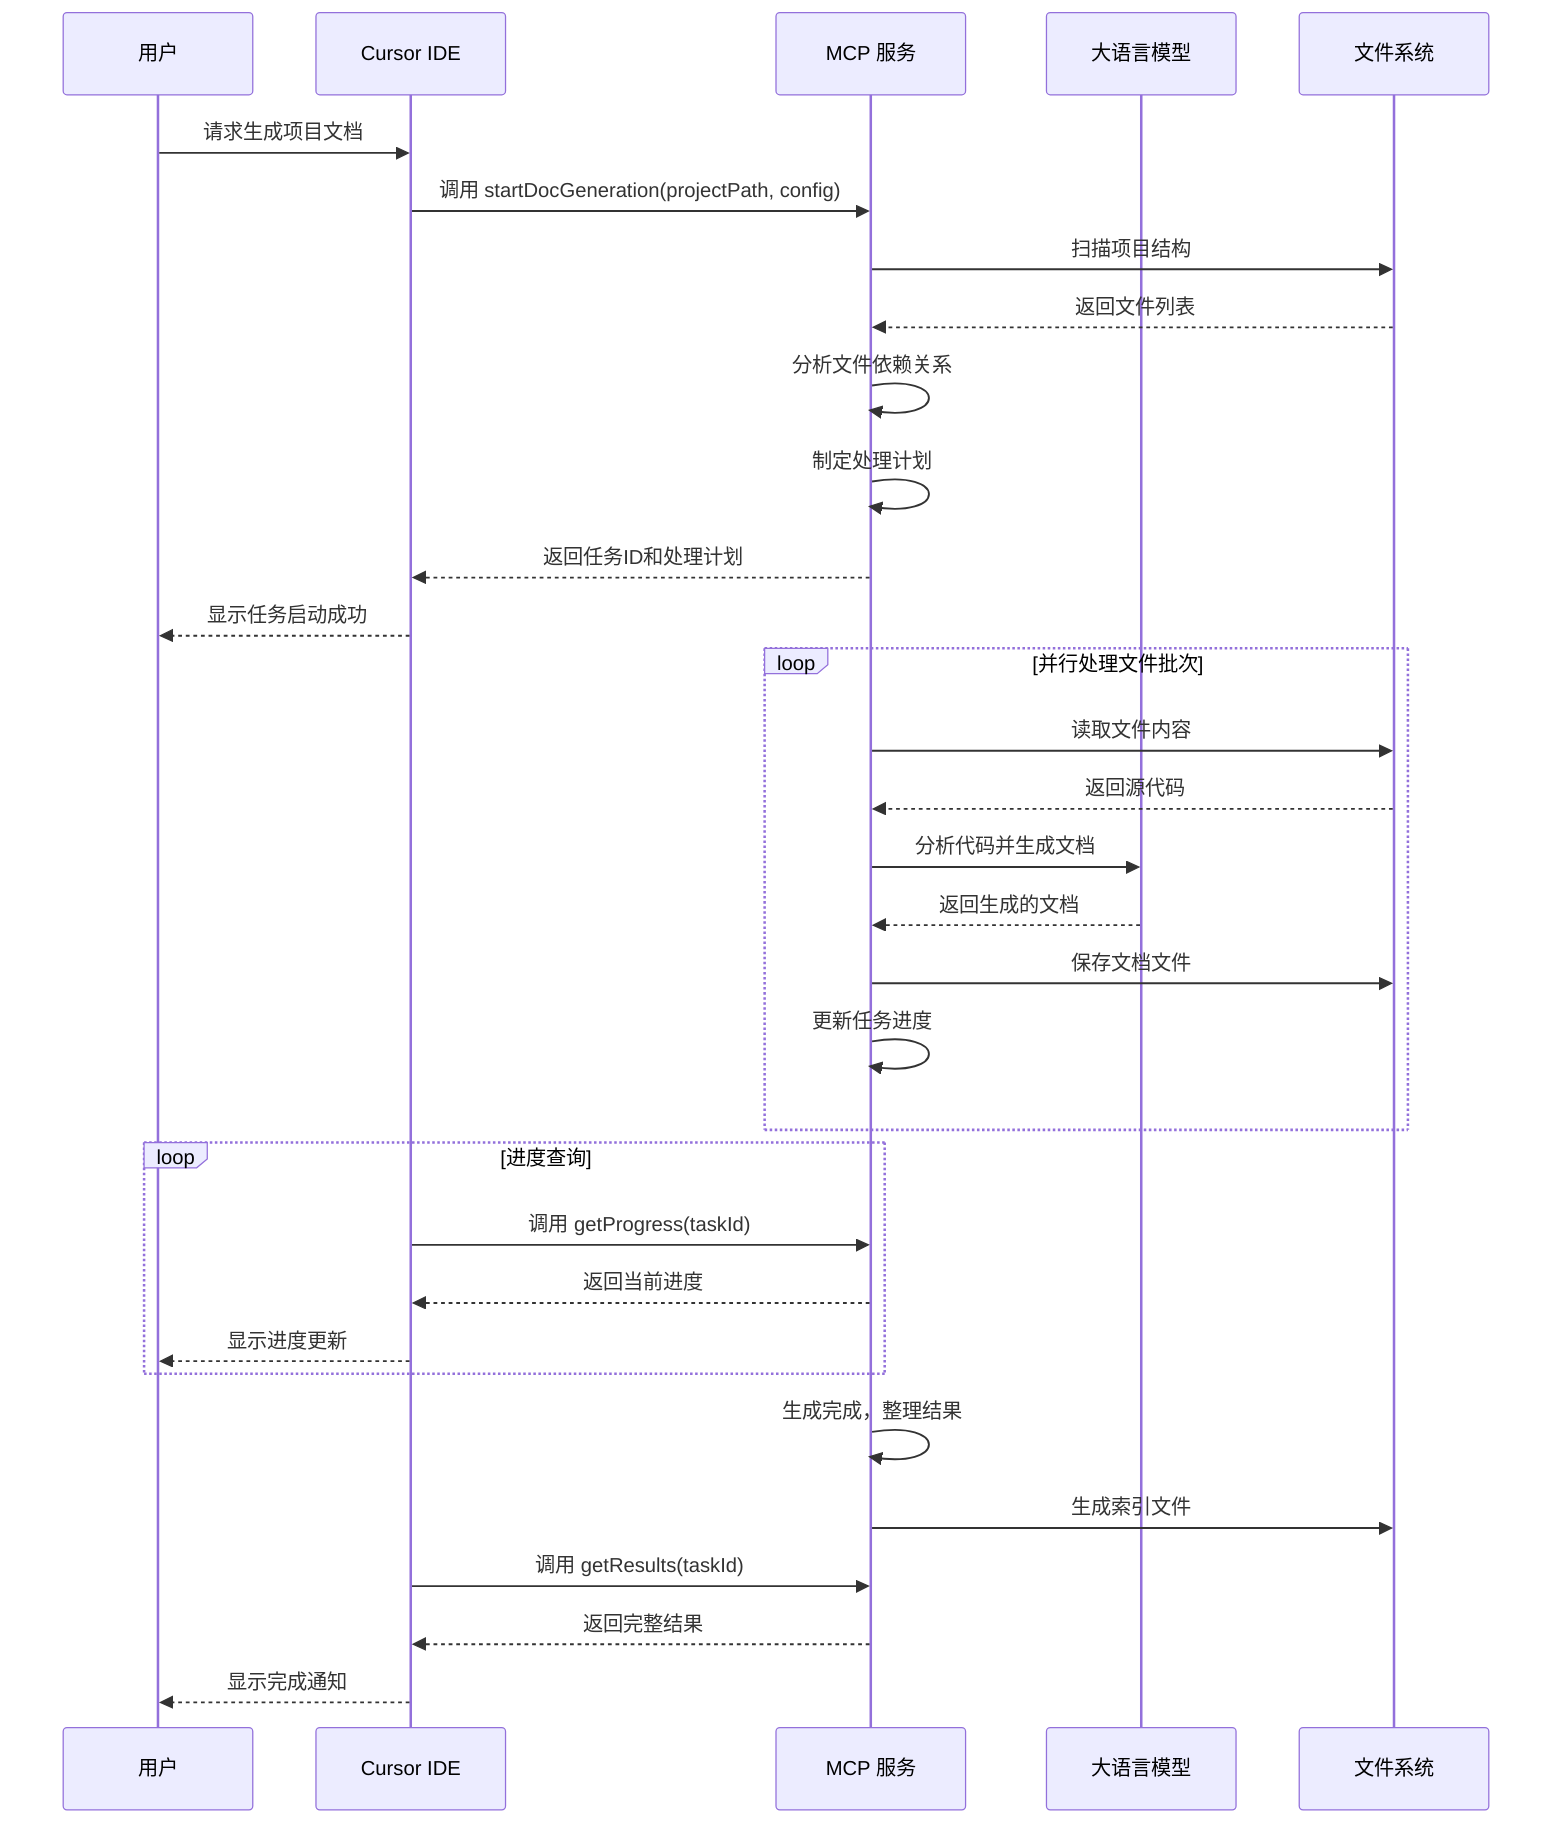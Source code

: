 sequenceDiagram
    participant User as 用户
    participant Cursor as Cursor IDE
    participant MCP as MCP 服务
    participant LLM as 大语言模型
    participant FS as 文件系统

    User->>Cursor: 请求生成项目文档
    Cursor->>MCP: 调用 startDocGeneration(projectPath, config)
    
    MCP->>FS: 扫描项目结构
    FS-->>MCP: 返回文件列表
    
    MCP->>MCP: 分析文件依赖关系
    MCP->>MCP: 制定处理计划
    MCP-->>Cursor: 返回任务ID和处理计划
    
    Cursor-->>User: 显示任务启动成功
    
    loop 并行处理文件批次
        MCP->>FS: 读取文件内容
        FS-->>MCP: 返回源代码
        
        MCP->>LLM: 分析代码并生成文档
        LLM-->>MCP: 返回生成的文档
        
        MCP->>FS: 保存文档文件
        MCP->>MCP: 更新任务进度
    end
    
    loop 进度查询
        Cursor->>MCP: 调用 getProgress(taskId)
        MCP-->>Cursor: 返回当前进度
        Cursor-->>User: 显示进度更新
    end
    
    MCP->>MCP: 生成完成，整理结果
    MCP->>FS: 生成索引文件
    
    Cursor->>MCP: 调用 getResults(taskId)
    MCP-->>Cursor: 返回完整结果
    Cursor-->>User: 显示完成通知